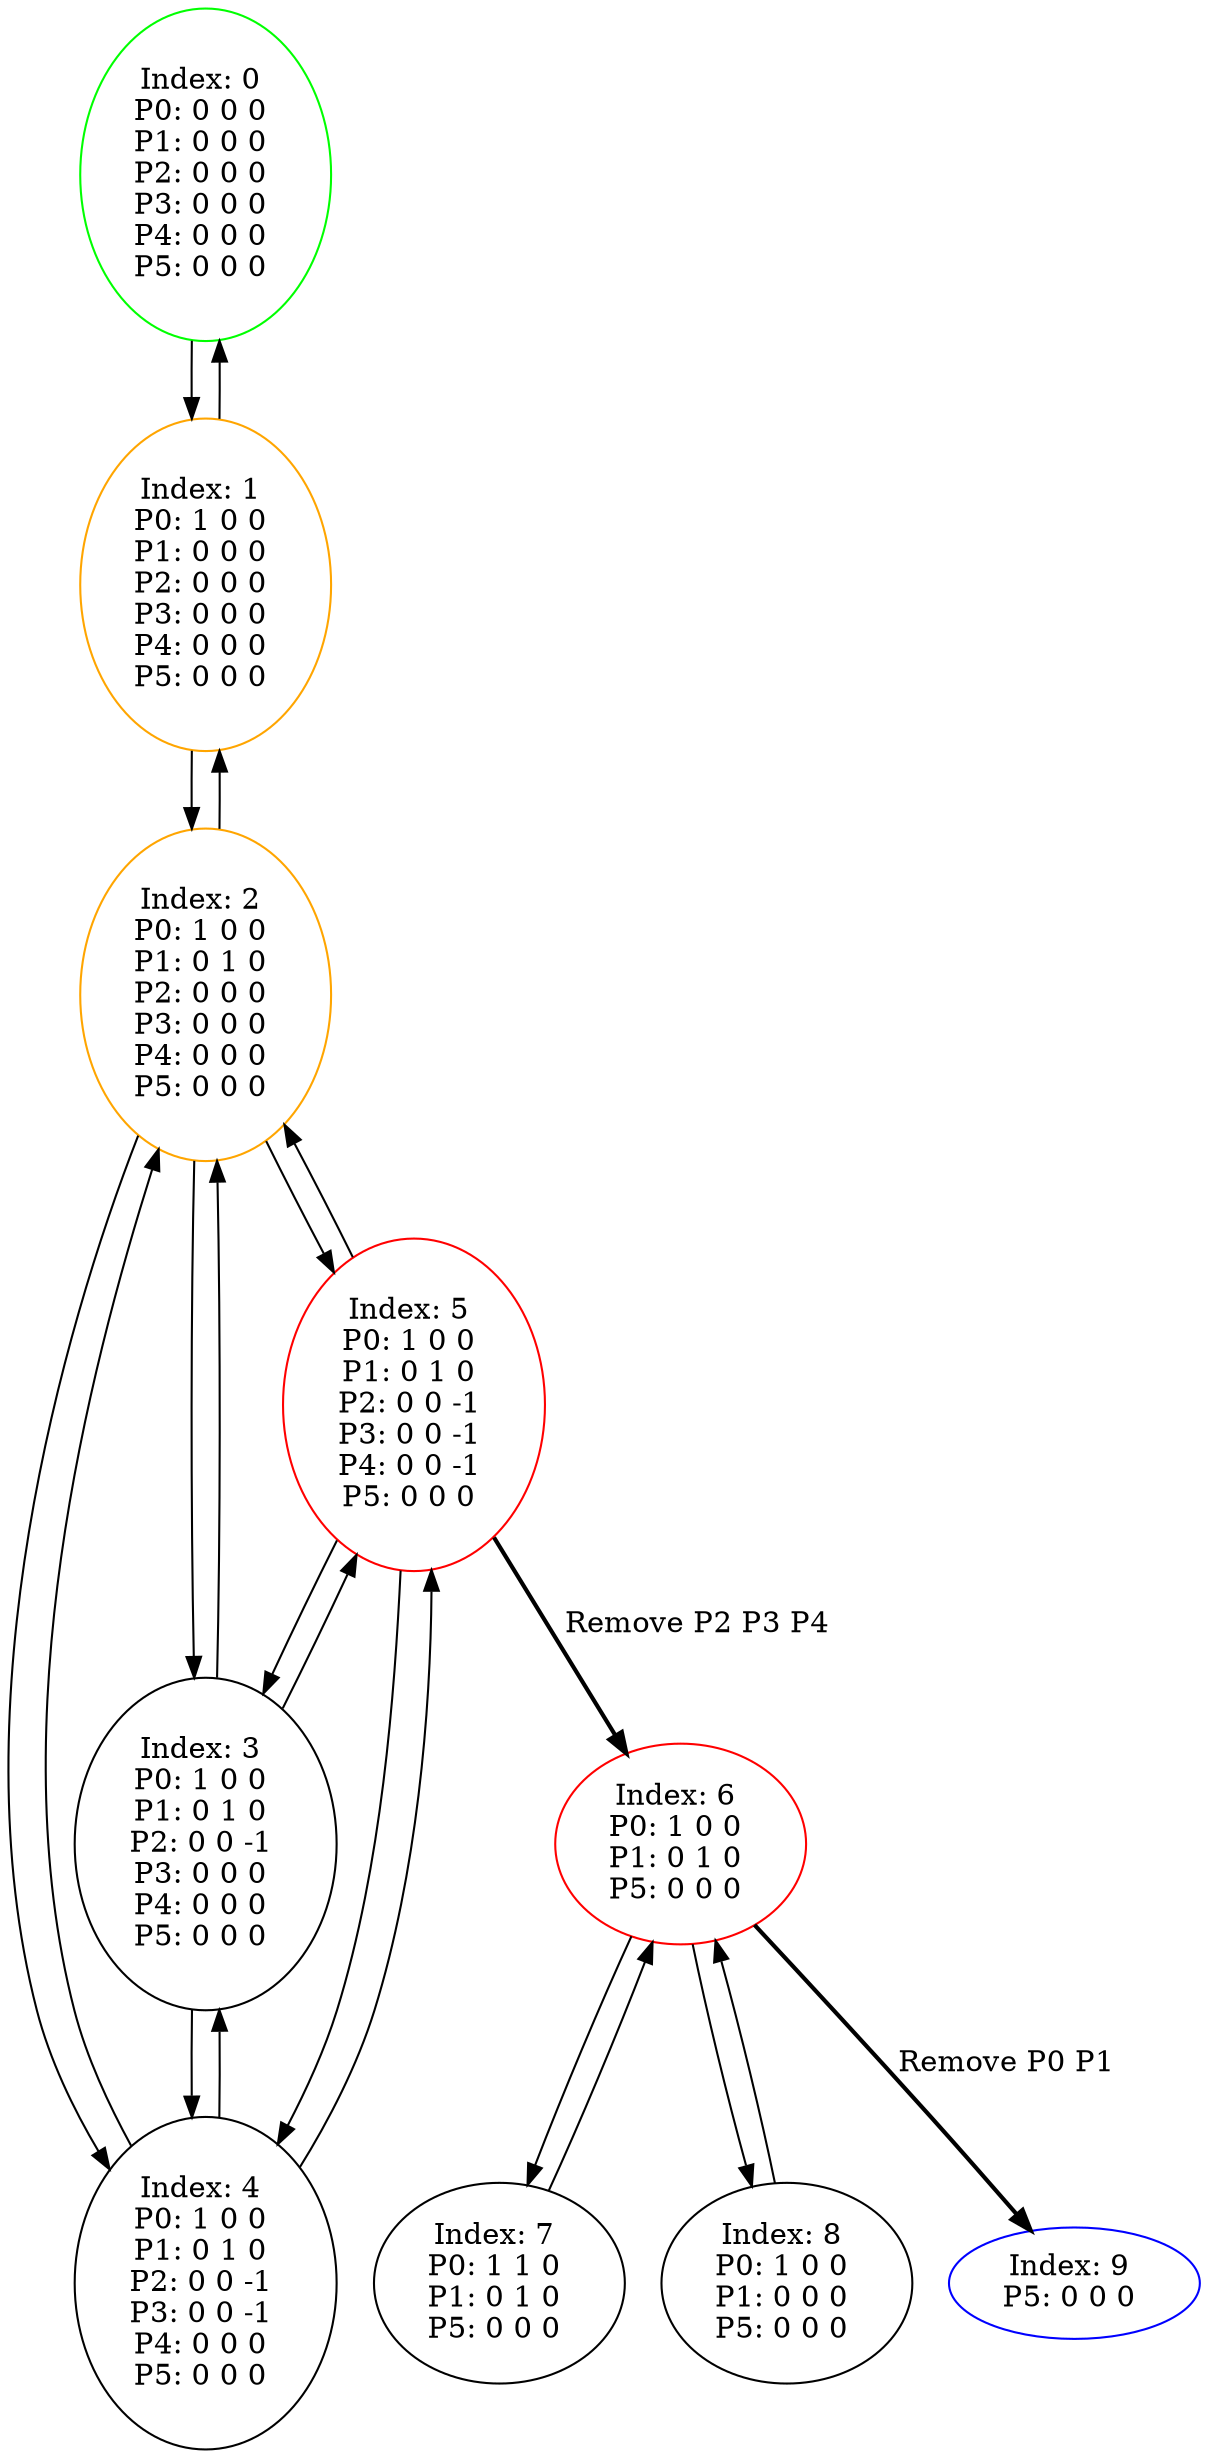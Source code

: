 digraph G {
color = "black"
0[label = "Index: 0 
P0: 0 0 0 
P1: 0 0 0 
P2: 0 0 0 
P3: 0 0 0 
P4: 0 0 0 
P5: 0 0 0 
", color = "green"]
1[label = "Index: 1 
P0: 1 0 0 
P1: 0 0 0 
P2: 0 0 0 
P3: 0 0 0 
P4: 0 0 0 
P5: 0 0 0 
", color = "orange"]
2[label = "Index: 2 
P0: 1 0 0 
P1: 0 1 0 
P2: 0 0 0 
P3: 0 0 0 
P4: 0 0 0 
P5: 0 0 0 
", color = "orange"]
3[label = "Index: 3 
P0: 1 0 0 
P1: 0 1 0 
P2: 0 0 -1 
P3: 0 0 0 
P4: 0 0 0 
P5: 0 0 0 
"]
4[label = "Index: 4 
P0: 1 0 0 
P1: 0 1 0 
P2: 0 0 -1 
P3: 0 0 -1 
P4: 0 0 0 
P5: 0 0 0 
"]
5[label = "Index: 5 
P0: 1 0 0 
P1: 0 1 0 
P2: 0 0 -1 
P3: 0 0 -1 
P4: 0 0 -1 
P5: 0 0 0 
", color = "red"]
6[label = "Index: 6 
P0: 1 0 0 
P1: 0 1 0 
P5: 0 0 0 
", color = "red"]
7[label = "Index: 7 
P0: 1 1 0 
P1: 0 1 0 
P5: 0 0 0 
"]
8[label = "Index: 8 
P0: 1 0 0 
P1: 0 0 0 
P5: 0 0 0 
"]
9[label = "Index: 9 
P5: 0 0 0 
", color = "blue"]
0 -> 1

1 -> 0
1 -> 2

2 -> 1
2 -> 3
2 -> 4
2 -> 5

3 -> 2
3 -> 4
3 -> 5

4 -> 2
4 -> 3
4 -> 5

5 -> 2
5 -> 3
5 -> 4
5 -> 6[style=bold label=" Remove P2 P3 P4 "];


6 -> 7
6 -> 8
6 -> 9[style=bold label=" Remove P0 P1 "];


7 -> 6

8 -> 6

}

